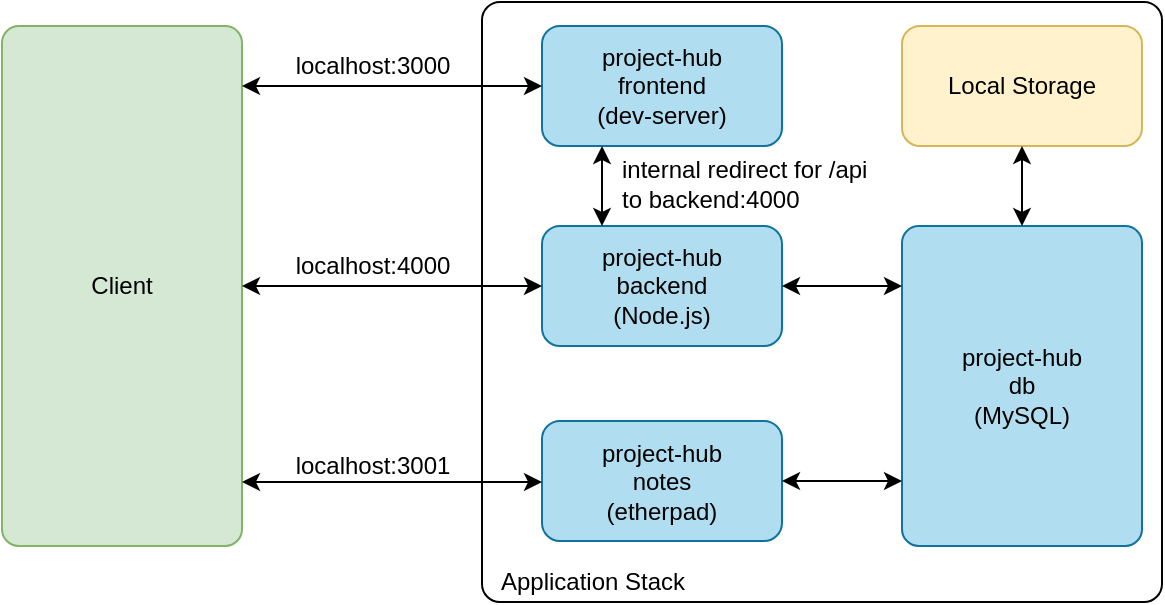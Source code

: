 <mxfile version="14.1.8" type="device"><diagram id="VmFWcNwtIOZ2JIGzcQAg" name="Seite-1"><mxGraphModel dx="981" dy="1736" grid="1" gridSize="10" guides="1" tooltips="1" connect="1" arrows="1" fold="1" page="1" pageScale="1" pageWidth="827" pageHeight="1169" math="0" shadow="0"><root><mxCell id="0"/><mxCell id="1" parent="0"/><mxCell id="LsNQ6r3SZEJ4r5vA4p3U-1" value="" style="rounded=1;whiteSpace=wrap;html=1;arcSize=3;" parent="1" vertex="1"><mxGeometry x="260" y="-1150" width="340" height="300" as="geometry"/></mxCell><mxCell id="9QHH05i9KdhhELVntpgu-3" value="project-hub&lt;br&gt;frontend&lt;br&gt;(dev-server)" style="rounded=1;whiteSpace=wrap;html=1;fillColor=#b1ddf0;strokeColor=#10739e;" parent="1" vertex="1"><mxGeometry x="290" y="-1138" width="120" height="60" as="geometry"/></mxCell><mxCell id="9QHH05i9KdhhELVntpgu-19" value="project-hub&lt;br&gt;backend&lt;br&gt;(Node.js)" style="rounded=1;whiteSpace=wrap;html=1;fillColor=#b1ddf0;strokeColor=#10739e;" parent="1" vertex="1"><mxGeometry x="290" y="-1038" width="120" height="60" as="geometry"/></mxCell><mxCell id="9QHH05i9KdhhELVntpgu-27" value="project-hub&lt;br&gt;notes&lt;br&gt;(etherpad)" style="rounded=1;whiteSpace=wrap;html=1;fillColor=#b1ddf0;strokeColor=#10739e;" parent="1" vertex="1"><mxGeometry x="290" y="-940.5" width="120" height="60" as="geometry"/></mxCell><mxCell id="9QHH05i9KdhhELVntpgu-33" value="project-hub&lt;br&gt;db&lt;br&gt;(MySQL)" style="rounded=1;whiteSpace=wrap;html=1;fillColor=#b1ddf0;strokeColor=#10739e;arcSize=7;" parent="1" vertex="1"><mxGeometry x="470" y="-1038" width="120" height="160" as="geometry"/></mxCell><mxCell id="9QHH05i9KdhhELVntpgu-9" value="Client" style="rounded=1;whiteSpace=wrap;html=1;arcSize=7;fillColor=#d5e8d4;strokeColor=#82b366;" parent="1" vertex="1"><mxGeometry x="20" y="-1138" width="120" height="260" as="geometry"/></mxCell><mxCell id="9QHH05i9KdhhELVntpgu-63" value="Application Stack" style="text;html=1;align=center;verticalAlign=middle;resizable=0;points=[];autosize=1;" parent="1" vertex="1"><mxGeometry x="260" y="-870" width="110" height="20" as="geometry"/></mxCell><mxCell id="9QHH05i9KdhhELVntpgu-77" value="Local Storage" style="rounded=1;whiteSpace=wrap;html=1;fillColor=#fff2cc;strokeColor=#d6b656;" parent="1" vertex="1"><mxGeometry x="470" y="-1138" width="120" height="60" as="geometry"/></mxCell><mxCell id="G71LUgEo5WZbffAV4wi1-1" value="" style="endArrow=classic;startArrow=classic;html=1;edgeStyle=orthogonalEdgeStyle;rounded=0;" parent="1" target="9QHH05i9KdhhELVntpgu-3" edge="1"><mxGeometry width="50" height="50" relative="1" as="geometry"><mxPoint x="140" y="-1108" as="sourcePoint"/><mxPoint x="220" y="-1128" as="targetPoint"/><Array as="points"><mxPoint x="170" y="-1108"/><mxPoint x="170" y="-1108"/></Array></mxGeometry></mxCell><mxCell id="G71LUgEo5WZbffAV4wi1-2" value="" style="endArrow=classic;startArrow=classic;html=1;" parent="1" target="9QHH05i9KdhhELVntpgu-19" edge="1"><mxGeometry width="50" height="50" relative="1" as="geometry"><mxPoint x="140" y="-1008" as="sourcePoint"/><mxPoint x="138.4" y="-1108" as="targetPoint"/></mxGeometry></mxCell><mxCell id="G71LUgEo5WZbffAV4wi1-3" value="" style="endArrow=classic;startArrow=classic;html=1;edgeStyle=orthogonalEdgeStyle;rounded=0;" parent="1" target="9QHH05i9KdhhELVntpgu-27" edge="1"><mxGeometry width="50" height="50" relative="1" as="geometry"><mxPoint x="140" y="-910" as="sourcePoint"/><mxPoint x="149.76" y="-995.836" as="targetPoint"/><Array as="points"><mxPoint x="150" y="-910"/><mxPoint x="150" y="-910"/></Array></mxGeometry></mxCell><mxCell id="G71LUgEo5WZbffAV4wi1-4" value="" style="endArrow=classic;startArrow=classic;html=1;edgeStyle=orthogonalEdgeStyle;rounded=0;" parent="1" source="9QHH05i9KdhhELVntpgu-19" target="9QHH05i9KdhhELVntpgu-33" edge="1"><mxGeometry width="50" height="50" relative="1" as="geometry"><mxPoint x="106.76" y="-1007.664" as="sourcePoint"/><mxPoint x="239.76" y="-995.836" as="targetPoint"/><Array as="points"><mxPoint x="450" y="-1008"/><mxPoint x="450" y="-1008"/></Array></mxGeometry></mxCell><mxCell id="G71LUgEo5WZbffAV4wi1-5" value="" style="endArrow=classic;startArrow=classic;html=1;rounded=0;edgeStyle=orthogonalEdgeStyle;" parent="1" source="9QHH05i9KdhhELVntpgu-27" target="9QHH05i9KdhhELVntpgu-33" edge="1"><mxGeometry width="50" height="50" relative="1" as="geometry"><mxPoint x="359.76" y="-977.524" as="sourcePoint"/><mxPoint x="528.76" y="-940.976" as="targetPoint"/><Array as="points"><mxPoint x="460" y="-910"/><mxPoint x="460" y="-910"/></Array></mxGeometry></mxCell><mxCell id="G71LUgEo5WZbffAV4wi1-6" value="" style="endArrow=classic;startArrow=classic;html=1;" parent="1" source="9QHH05i9KdhhELVntpgu-77" target="9QHH05i9KdhhELVntpgu-33" edge="1"><mxGeometry width="50" height="50" relative="1" as="geometry"><mxPoint x="359.76" y="-977.524" as="sourcePoint"/><mxPoint x="528.76" y="-940.976" as="targetPoint"/></mxGeometry></mxCell><mxCell id="LsNQ6r3SZEJ4r5vA4p3U-2" value="localhost:3000" style="text;html=1;align=center;verticalAlign=middle;resizable=0;points=[];autosize=1;" parent="1" vertex="1"><mxGeometry x="160" y="-1128" width="90" height="20" as="geometry"/></mxCell><mxCell id="LsNQ6r3SZEJ4r5vA4p3U-3" value="localhost:4000" style="text;html=1;align=center;verticalAlign=middle;resizable=0;points=[];autosize=1;" parent="1" vertex="1"><mxGeometry x="160" y="-1028" width="90" height="20" as="geometry"/></mxCell><mxCell id="LsNQ6r3SZEJ4r5vA4p3U-4" value="localhost:3001" style="text;html=1;align=center;verticalAlign=middle;resizable=0;points=[];autosize=1;" parent="1" vertex="1"><mxGeometry x="160" y="-928" width="90" height="20" as="geometry"/></mxCell><mxCell id="fjV4MK_fG04Eg91ERrI--1" value="" style="endArrow=classic;startArrow=classic;html=1;edgeStyle=orthogonalEdgeStyle;rounded=0;" edge="1" parent="1" source="9QHH05i9KdhhELVntpgu-19" target="9QHH05i9KdhhELVntpgu-3"><mxGeometry width="50" height="50" relative="1" as="geometry"><mxPoint x="150" y="-1098" as="sourcePoint"/><mxPoint x="300" y="-1097.971" as="targetPoint"/><Array as="points"><mxPoint x="320" y="-1060"/><mxPoint x="320" y="-1060"/></Array></mxGeometry></mxCell><mxCell id="fjV4MK_fG04Eg91ERrI--2" value="internal redirect for /api&lt;br&gt;to backend:4000" style="text;html=1;align=left;verticalAlign=middle;resizable=0;points=[];autosize=1;" vertex="1" parent="1"><mxGeometry x="328" y="-1074" width="140" height="30" as="geometry"/></mxCell></root></mxGraphModel></diagram></mxfile>